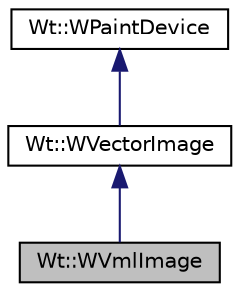 digraph "Wt::WVmlImage"
{
 // LATEX_PDF_SIZE
  edge [fontname="Helvetica",fontsize="10",labelfontname="Helvetica",labelfontsize="10"];
  node [fontname="Helvetica",fontsize="10",shape=record];
  Node1 [label="Wt::WVmlImage",height=0.2,width=0.4,color="black", fillcolor="grey75", style="filled", fontcolor="black",tooltip="A paint device for rendering using the VML pseudo-standard."];
  Node2 -> Node1 [dir="back",color="midnightblue",fontsize="10",style="solid",fontname="Helvetica"];
  Node2 [label="Wt::WVectorImage",height=0.2,width=0.4,color="black", fillcolor="white", style="filled",URL="$classWt_1_1WVectorImage.html",tooltip="An abstract paint device for rendering using native vector graphics."];
  Node3 -> Node2 [dir="back",color="midnightblue",fontsize="10",style="solid",fontname="Helvetica"];
  Node3 [label="Wt::WPaintDevice",height=0.2,width=0.4,color="black", fillcolor="white", style="filled",URL="$classWt_1_1WPaintDevice.html",tooltip="The abstract base class for a paint device."];
}
